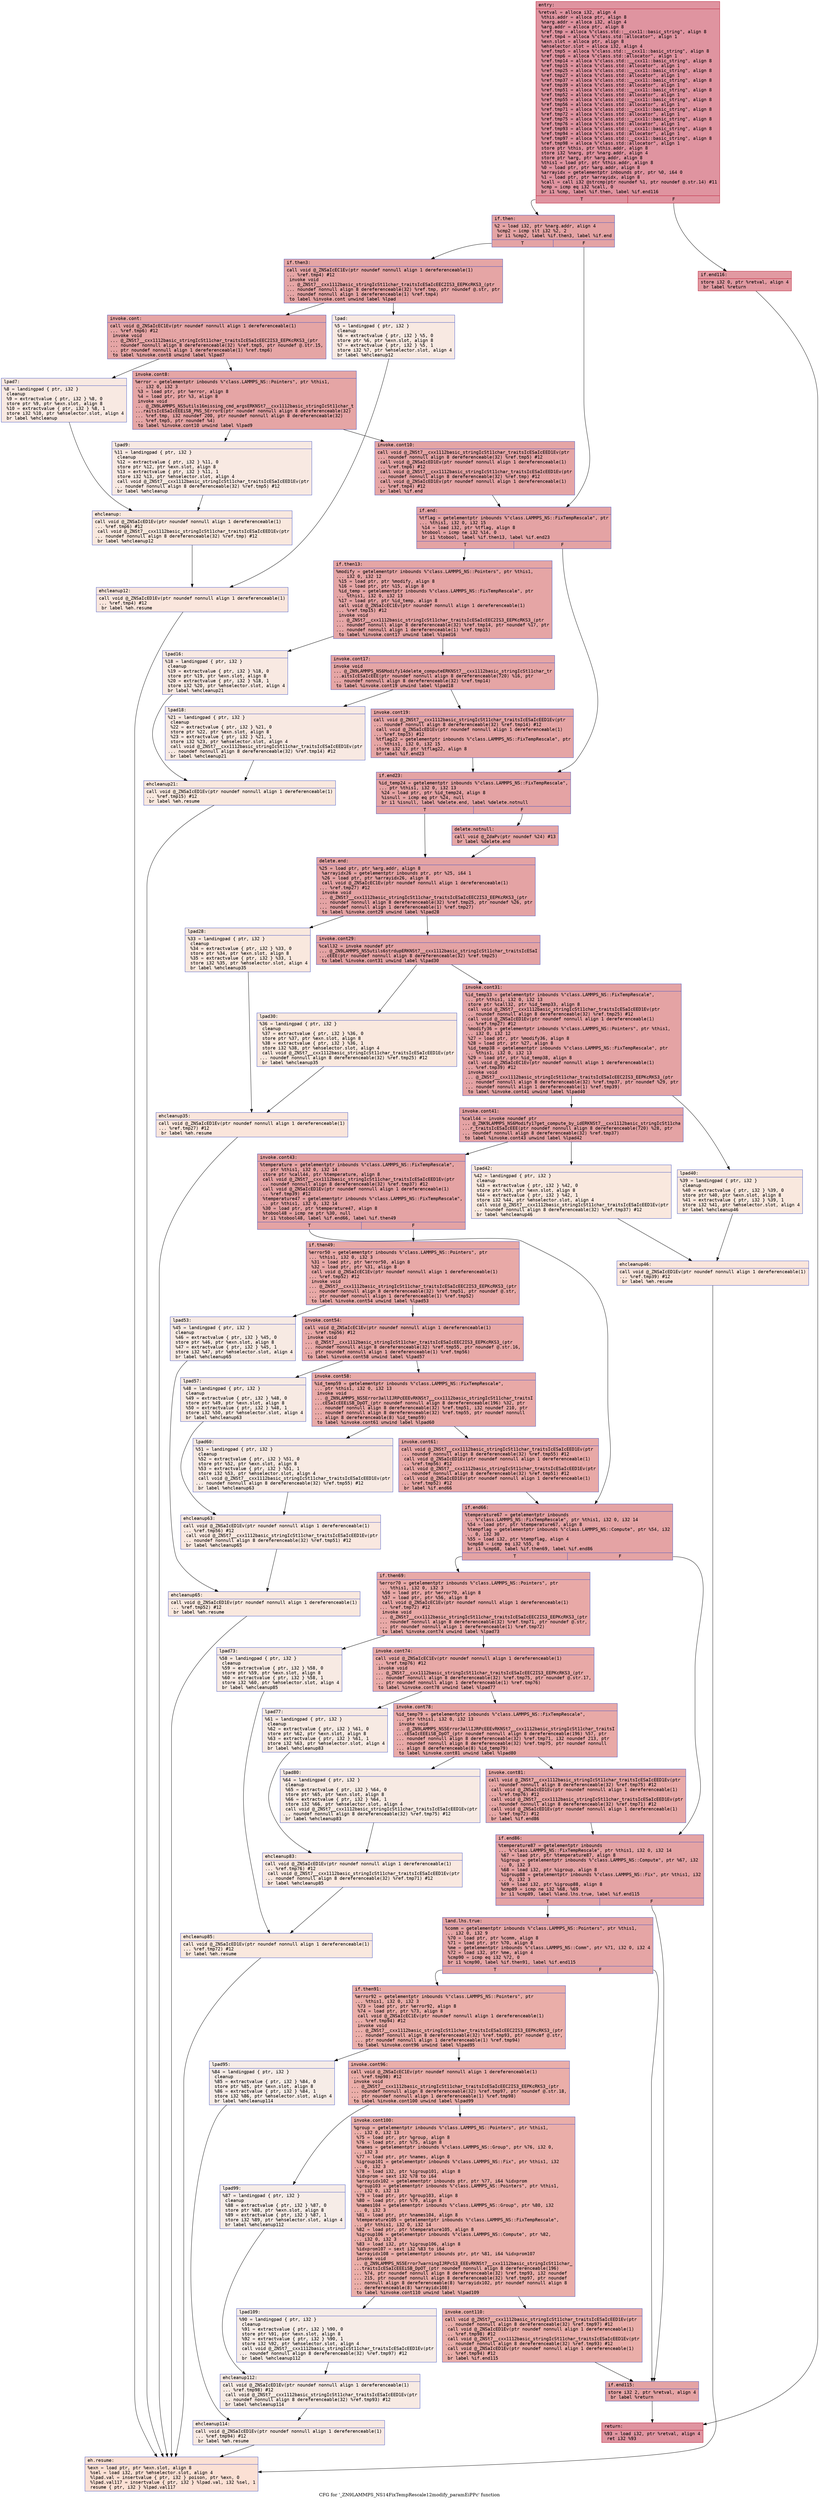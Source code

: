 digraph "CFG for '_ZN9LAMMPS_NS14FixTempRescale12modify_paramEiPPc' function" {
	label="CFG for '_ZN9LAMMPS_NS14FixTempRescale12modify_paramEiPPc' function";

	Node0x55b88c2d0140 [shape=record,color="#b70d28ff", style=filled, fillcolor="#b70d2870" fontname="Courier",label="{entry:\l|  %retval = alloca i32, align 4\l  %this.addr = alloca ptr, align 8\l  %narg.addr = alloca i32, align 4\l  %arg.addr = alloca ptr, align 8\l  %ref.tmp = alloca %\"class.std::__cxx11::basic_string\", align 8\l  %ref.tmp4 = alloca %\"class.std::allocator\", align 1\l  %exn.slot = alloca ptr, align 8\l  %ehselector.slot = alloca i32, align 4\l  %ref.tmp5 = alloca %\"class.std::__cxx11::basic_string\", align 8\l  %ref.tmp6 = alloca %\"class.std::allocator\", align 1\l  %ref.tmp14 = alloca %\"class.std::__cxx11::basic_string\", align 8\l  %ref.tmp15 = alloca %\"class.std::allocator\", align 1\l  %ref.tmp25 = alloca %\"class.std::__cxx11::basic_string\", align 8\l  %ref.tmp27 = alloca %\"class.std::allocator\", align 1\l  %ref.tmp37 = alloca %\"class.std::__cxx11::basic_string\", align 8\l  %ref.tmp39 = alloca %\"class.std::allocator\", align 1\l  %ref.tmp51 = alloca %\"class.std::__cxx11::basic_string\", align 8\l  %ref.tmp52 = alloca %\"class.std::allocator\", align 1\l  %ref.tmp55 = alloca %\"class.std::__cxx11::basic_string\", align 8\l  %ref.tmp56 = alloca %\"class.std::allocator\", align 1\l  %ref.tmp71 = alloca %\"class.std::__cxx11::basic_string\", align 8\l  %ref.tmp72 = alloca %\"class.std::allocator\", align 1\l  %ref.tmp75 = alloca %\"class.std::__cxx11::basic_string\", align 8\l  %ref.tmp76 = alloca %\"class.std::allocator\", align 1\l  %ref.tmp93 = alloca %\"class.std::__cxx11::basic_string\", align 8\l  %ref.tmp94 = alloca %\"class.std::allocator\", align 1\l  %ref.tmp97 = alloca %\"class.std::__cxx11::basic_string\", align 8\l  %ref.tmp98 = alloca %\"class.std::allocator\", align 1\l  store ptr %this, ptr %this.addr, align 8\l  store i32 %narg, ptr %narg.addr, align 4\l  store ptr %arg, ptr %arg.addr, align 8\l  %this1 = load ptr, ptr %this.addr, align 8\l  %0 = load ptr, ptr %arg.addr, align 8\l  %arrayidx = getelementptr inbounds ptr, ptr %0, i64 0\l  %1 = load ptr, ptr %arrayidx, align 8\l  %call = call i32 @strcmp(ptr noundef %1, ptr noundef @.str.14) #11\l  %cmp = icmp eq i32 %call, 0\l  br i1 %cmp, label %if.then, label %if.end116\l|{<s0>T|<s1>F}}"];
	Node0x55b88c2d0140:s0 -> Node0x55b88c2ad070[tooltip="entry -> if.then\nProbability 37.50%" ];
	Node0x55b88c2d0140:s1 -> Node0x55b88c2ad0e0[tooltip="entry -> if.end116\nProbability 62.50%" ];
	Node0x55b88c2ad070 [shape=record,color="#3d50c3ff", style=filled, fillcolor="#c32e3170" fontname="Courier",label="{if.then:\l|  %2 = load i32, ptr %narg.addr, align 4\l  %cmp2 = icmp slt i32 %2, 2\l  br i1 %cmp2, label %if.then3, label %if.end\l|{<s0>T|<s1>F}}"];
	Node0x55b88c2ad070:s0 -> Node0x55b88c2ad340[tooltip="if.then -> if.then3\nProbability 50.00%" ];
	Node0x55b88c2ad070:s1 -> Node0x55b88c2ad3c0[tooltip="if.then -> if.end\nProbability 50.00%" ];
	Node0x55b88c2ad340 [shape=record,color="#3d50c3ff", style=filled, fillcolor="#c5333470" fontname="Courier",label="{if.then3:\l|  call void @_ZNSaIcEC1Ev(ptr noundef nonnull align 1 dereferenceable(1)\l... %ref.tmp4) #12\l  invoke void\l... @_ZNSt7__cxx1112basic_stringIcSt11char_traitsIcESaIcEEC2IS3_EEPKcRKS3_(ptr\l... noundef nonnull align 8 dereferenceable(32) %ref.tmp, ptr noundef @.str, ptr\l... noundef nonnull align 1 dereferenceable(1) %ref.tmp4)\l          to label %invoke.cont unwind label %lpad\l}"];
	Node0x55b88c2ad340 -> Node0x55b88c2ad660[tooltip="if.then3 -> invoke.cont\nProbability 100.00%" ];
	Node0x55b88c2ad340 -> Node0x55b88c2ad6e0[tooltip="if.then3 -> lpad\nProbability 0.00%" ];
	Node0x55b88c2ad660 [shape=record,color="#3d50c3ff", style=filled, fillcolor="#c5333470" fontname="Courier",label="{invoke.cont:\l|  call void @_ZNSaIcEC1Ev(ptr noundef nonnull align 1 dereferenceable(1)\l... %ref.tmp6) #12\l  invoke void\l... @_ZNSt7__cxx1112basic_stringIcSt11char_traitsIcESaIcEEC2IS3_EEPKcRKS3_(ptr\l... noundef nonnull align 8 dereferenceable(32) %ref.tmp5, ptr noundef @.str.15,\l... ptr noundef nonnull align 1 dereferenceable(1) %ref.tmp6)\l          to label %invoke.cont8 unwind label %lpad7\l}"];
	Node0x55b88c2ad660 -> Node0x55b88c2ada00[tooltip="invoke.cont -> invoke.cont8\nProbability 100.00%" ];
	Node0x55b88c2ad660 -> Node0x55b88c2ada50[tooltip="invoke.cont -> lpad7\nProbability 0.00%" ];
	Node0x55b88c2ada00 [shape=record,color="#3d50c3ff", style=filled, fillcolor="#c5333470" fontname="Courier",label="{invoke.cont8:\l|  %error = getelementptr inbounds %\"class.LAMMPS_NS::Pointers\", ptr %this1,\l... i32 0, i32 3\l  %3 = load ptr, ptr %error, align 8\l  %4 = load ptr, ptr %3, align 8\l  invoke void\l... @_ZN9LAMMPS_NS5utils16missing_cmd_argsERKNSt7__cxx1112basic_stringIcSt11char_t\l...raitsIcESaIcEEEiS8_PNS_5ErrorE(ptr noundef nonnull align 8 dereferenceable(32)\l... %ref.tmp, i32 noundef 200, ptr noundef nonnull align 8 dereferenceable(32)\l... %ref.tmp5, ptr noundef %4)\l          to label %invoke.cont10 unwind label %lpad9\l}"];
	Node0x55b88c2ada00 -> Node0x55b88c2ad9b0[tooltip="invoke.cont8 -> invoke.cont10\nProbability 100.00%" ];
	Node0x55b88c2ada00 -> Node0x55b88c2adef0[tooltip="invoke.cont8 -> lpad9\nProbability 0.00%" ];
	Node0x55b88c2ad9b0 [shape=record,color="#3d50c3ff", style=filled, fillcolor="#c5333470" fontname="Courier",label="{invoke.cont10:\l|  call void @_ZNSt7__cxx1112basic_stringIcSt11char_traitsIcESaIcEED1Ev(ptr\l... noundef nonnull align 8 dereferenceable(32) %ref.tmp5) #12\l  call void @_ZNSaIcED1Ev(ptr noundef nonnull align 1 dereferenceable(1)\l... %ref.tmp6) #12\l  call void @_ZNSt7__cxx1112basic_stringIcSt11char_traitsIcESaIcEED1Ev(ptr\l... noundef nonnull align 8 dereferenceable(32) %ref.tmp) #12\l  call void @_ZNSaIcED1Ev(ptr noundef nonnull align 1 dereferenceable(1)\l... %ref.tmp4) #12\l  br label %if.end\l}"];
	Node0x55b88c2ad9b0 -> Node0x55b88c2ad3c0[tooltip="invoke.cont10 -> if.end\nProbability 100.00%" ];
	Node0x55b88c2ad6e0 [shape=record,color="#3d50c3ff", style=filled, fillcolor="#efcebd70" fontname="Courier",label="{lpad:\l|  %5 = landingpad \{ ptr, i32 \}\l          cleanup\l  %6 = extractvalue \{ ptr, i32 \} %5, 0\l  store ptr %6, ptr %exn.slot, align 8\l  %7 = extractvalue \{ ptr, i32 \} %5, 1\l  store i32 %7, ptr %ehselector.slot, align 4\l  br label %ehcleanup12\l}"];
	Node0x55b88c2ad6e0 -> Node0x55b88c2ae8b0[tooltip="lpad -> ehcleanup12\nProbability 100.00%" ];
	Node0x55b88c2ada50 [shape=record,color="#3d50c3ff", style=filled, fillcolor="#efcebd70" fontname="Courier",label="{lpad7:\l|  %8 = landingpad \{ ptr, i32 \}\l          cleanup\l  %9 = extractvalue \{ ptr, i32 \} %8, 0\l  store ptr %9, ptr %exn.slot, align 8\l  %10 = extractvalue \{ ptr, i32 \} %8, 1\l  store i32 %10, ptr %ehselector.slot, align 4\l  br label %ehcleanup\l}"];
	Node0x55b88c2ada50 -> Node0x55b88c2768f0[tooltip="lpad7 -> ehcleanup\nProbability 100.00%" ];
	Node0x55b88c2adef0 [shape=record,color="#3d50c3ff", style=filled, fillcolor="#efcebd70" fontname="Courier",label="{lpad9:\l|  %11 = landingpad \{ ptr, i32 \}\l          cleanup\l  %12 = extractvalue \{ ptr, i32 \} %11, 0\l  store ptr %12, ptr %exn.slot, align 8\l  %13 = extractvalue \{ ptr, i32 \} %11, 1\l  store i32 %13, ptr %ehselector.slot, align 4\l  call void @_ZNSt7__cxx1112basic_stringIcSt11char_traitsIcESaIcEED1Ev(ptr\l... noundef nonnull align 8 dereferenceable(32) %ref.tmp5) #12\l  br label %ehcleanup\l}"];
	Node0x55b88c2adef0 -> Node0x55b88c2768f0[tooltip="lpad9 -> ehcleanup\nProbability 100.00%" ];
	Node0x55b88c2768f0 [shape=record,color="#3d50c3ff", style=filled, fillcolor="#f2cab570" fontname="Courier",label="{ehcleanup:\l|  call void @_ZNSaIcED1Ev(ptr noundef nonnull align 1 dereferenceable(1)\l... %ref.tmp6) #12\l  call void @_ZNSt7__cxx1112basic_stringIcSt11char_traitsIcESaIcEED1Ev(ptr\l... noundef nonnull align 8 dereferenceable(32) %ref.tmp) #12\l  br label %ehcleanup12\l}"];
	Node0x55b88c2768f0 -> Node0x55b88c2ae8b0[tooltip="ehcleanup -> ehcleanup12\nProbability 100.00%" ];
	Node0x55b88c2ae8b0 [shape=record,color="#3d50c3ff", style=filled, fillcolor="#f3c7b170" fontname="Courier",label="{ehcleanup12:\l|  call void @_ZNSaIcED1Ev(ptr noundef nonnull align 1 dereferenceable(1)\l... %ref.tmp4) #12\l  br label %eh.resume\l}"];
	Node0x55b88c2ae8b0 -> Node0x55b88c2af780[tooltip="ehcleanup12 -> eh.resume\nProbability 100.00%" ];
	Node0x55b88c2ad3c0 [shape=record,color="#3d50c3ff", style=filled, fillcolor="#c32e3170" fontname="Courier",label="{if.end:\l|  %tflag = getelementptr inbounds %\"class.LAMMPS_NS::FixTempRescale\", ptr\l... %this1, i32 0, i32 15\l  %14 = load i32, ptr %tflag, align 8\l  %tobool = icmp ne i32 %14, 0\l  br i1 %tobool, label %if.then13, label %if.end23\l|{<s0>T|<s1>F}}"];
	Node0x55b88c2ad3c0:s0 -> Node0x55b88c2af9b0[tooltip="if.end -> if.then13\nProbability 62.50%" ];
	Node0x55b88c2ad3c0:s1 -> Node0x55b88c2afa30[tooltip="if.end -> if.end23\nProbability 37.50%" ];
	Node0x55b88c2af9b0 [shape=record,color="#3d50c3ff", style=filled, fillcolor="#c5333470" fontname="Courier",label="{if.then13:\l|  %modify = getelementptr inbounds %\"class.LAMMPS_NS::Pointers\", ptr %this1,\l... i32 0, i32 12\l  %15 = load ptr, ptr %modify, align 8\l  %16 = load ptr, ptr %15, align 8\l  %id_temp = getelementptr inbounds %\"class.LAMMPS_NS::FixTempRescale\", ptr\l... %this1, i32 0, i32 13\l  %17 = load ptr, ptr %id_temp, align 8\l  call void @_ZNSaIcEC1Ev(ptr noundef nonnull align 1 dereferenceable(1)\l... %ref.tmp15) #12\l  invoke void\l... @_ZNSt7__cxx1112basic_stringIcSt11char_traitsIcESaIcEEC2IS3_EEPKcRKS3_(ptr\l... noundef nonnull align 8 dereferenceable(32) %ref.tmp14, ptr noundef %17, ptr\l... noundef nonnull align 1 dereferenceable(1) %ref.tmp15)\l          to label %invoke.cont17 unwind label %lpad16\l}"];
	Node0x55b88c2af9b0 -> Node0x55b88c2affa0[tooltip="if.then13 -> invoke.cont17\nProbability 100.00%" ];
	Node0x55b88c2af9b0 -> Node0x55b88c2b0020[tooltip="if.then13 -> lpad16\nProbability 0.00%" ];
	Node0x55b88c2affa0 [shape=record,color="#3d50c3ff", style=filled, fillcolor="#c5333470" fontname="Courier",label="{invoke.cont17:\l|  invoke void\l... @_ZN9LAMMPS_NS6Modify14delete_computeERKNSt7__cxx1112basic_stringIcSt11char_tr\l...aitsIcESaIcEEE(ptr noundef nonnull align 8 dereferenceable(720) %16, ptr\l... noundef nonnull align 8 dereferenceable(32) %ref.tmp14)\l          to label %invoke.cont19 unwind label %lpad18\l}"];
	Node0x55b88c2affa0 -> Node0x55b88c2aff50[tooltip="invoke.cont17 -> invoke.cont19\nProbability 100.00%" ];
	Node0x55b88c2affa0 -> Node0x55b88c2df060[tooltip="invoke.cont17 -> lpad18\nProbability 0.00%" ];
	Node0x55b88c2aff50 [shape=record,color="#3d50c3ff", style=filled, fillcolor="#c5333470" fontname="Courier",label="{invoke.cont19:\l|  call void @_ZNSt7__cxx1112basic_stringIcSt11char_traitsIcESaIcEED1Ev(ptr\l... noundef nonnull align 8 dereferenceable(32) %ref.tmp14) #12\l  call void @_ZNSaIcED1Ev(ptr noundef nonnull align 1 dereferenceable(1)\l... %ref.tmp15) #12\l  %tflag22 = getelementptr inbounds %\"class.LAMMPS_NS::FixTempRescale\", ptr\l... %this1, i32 0, i32 15\l  store i32 0, ptr %tflag22, align 8\l  br label %if.end23\l}"];
	Node0x55b88c2aff50 -> Node0x55b88c2afa30[tooltip="invoke.cont19 -> if.end23\nProbability 100.00%" ];
	Node0x55b88c2b0020 [shape=record,color="#3d50c3ff", style=filled, fillcolor="#efcebd70" fontname="Courier",label="{lpad16:\l|  %18 = landingpad \{ ptr, i32 \}\l          cleanup\l  %19 = extractvalue \{ ptr, i32 \} %18, 0\l  store ptr %19, ptr %exn.slot, align 8\l  %20 = extractvalue \{ ptr, i32 \} %18, 1\l  store i32 %20, ptr %ehselector.slot, align 4\l  br label %ehcleanup21\l}"];
	Node0x55b88c2b0020 -> Node0x55b88c2df840[tooltip="lpad16 -> ehcleanup21\nProbability 100.00%" ];
	Node0x55b88c2df060 [shape=record,color="#3d50c3ff", style=filled, fillcolor="#efcebd70" fontname="Courier",label="{lpad18:\l|  %21 = landingpad \{ ptr, i32 \}\l          cleanup\l  %22 = extractvalue \{ ptr, i32 \} %21, 0\l  store ptr %22, ptr %exn.slot, align 8\l  %23 = extractvalue \{ ptr, i32 \} %21, 1\l  store i32 %23, ptr %ehselector.slot, align 4\l  call void @_ZNSt7__cxx1112basic_stringIcSt11char_traitsIcESaIcEED1Ev(ptr\l... noundef nonnull align 8 dereferenceable(32) %ref.tmp14) #12\l  br label %ehcleanup21\l}"];
	Node0x55b88c2df060 -> Node0x55b88c2df840[tooltip="lpad18 -> ehcleanup21\nProbability 100.00%" ];
	Node0x55b88c2df840 [shape=record,color="#3d50c3ff", style=filled, fillcolor="#f2cab570" fontname="Courier",label="{ehcleanup21:\l|  call void @_ZNSaIcED1Ev(ptr noundef nonnull align 1 dereferenceable(1)\l... %ref.tmp15) #12\l  br label %eh.resume\l}"];
	Node0x55b88c2df840 -> Node0x55b88c2af780[tooltip="ehcleanup21 -> eh.resume\nProbability 100.00%" ];
	Node0x55b88c2afa30 [shape=record,color="#3d50c3ff", style=filled, fillcolor="#c32e3170" fontname="Courier",label="{if.end23:\l|  %id_temp24 = getelementptr inbounds %\"class.LAMMPS_NS::FixTempRescale\",\l... ptr %this1, i32 0, i32 13\l  %24 = load ptr, ptr %id_temp24, align 8\l  %isnull = icmp eq ptr %24, null\l  br i1 %isnull, label %delete.end, label %delete.notnull\l|{<s0>T|<s1>F}}"];
	Node0x55b88c2afa30:s0 -> Node0x55b88c2e0030[tooltip="if.end23 -> delete.end\nProbability 37.50%" ];
	Node0x55b88c2afa30:s1 -> Node0x55b88c2e00b0[tooltip="if.end23 -> delete.notnull\nProbability 62.50%" ];
	Node0x55b88c2e00b0 [shape=record,color="#3d50c3ff", style=filled, fillcolor="#c5333470" fontname="Courier",label="{delete.notnull:\l|  call void @_ZdaPv(ptr noundef %24) #13\l  br label %delete.end\l}"];
	Node0x55b88c2e00b0 -> Node0x55b88c2e0030[tooltip="delete.notnull -> delete.end\nProbability 100.00%" ];
	Node0x55b88c2e0030 [shape=record,color="#3d50c3ff", style=filled, fillcolor="#c32e3170" fontname="Courier",label="{delete.end:\l|  %25 = load ptr, ptr %arg.addr, align 8\l  %arrayidx26 = getelementptr inbounds ptr, ptr %25, i64 1\l  %26 = load ptr, ptr %arrayidx26, align 8\l  call void @_ZNSaIcEC1Ev(ptr noundef nonnull align 1 dereferenceable(1)\l... %ref.tmp27) #12\l  invoke void\l... @_ZNSt7__cxx1112basic_stringIcSt11char_traitsIcESaIcEEC2IS3_EEPKcRKS3_(ptr\l... noundef nonnull align 8 dereferenceable(32) %ref.tmp25, ptr noundef %26, ptr\l... noundef nonnull align 1 dereferenceable(1) %ref.tmp27)\l          to label %invoke.cont29 unwind label %lpad28\l}"];
	Node0x55b88c2e0030 -> Node0x55b88c2e06b0[tooltip="delete.end -> invoke.cont29\nProbability 100.00%" ];
	Node0x55b88c2e0030 -> Node0x55b88c2e0730[tooltip="delete.end -> lpad28\nProbability 0.00%" ];
	Node0x55b88c2e06b0 [shape=record,color="#3d50c3ff", style=filled, fillcolor="#c32e3170" fontname="Courier",label="{invoke.cont29:\l|  %call32 = invoke noundef ptr\l... @_ZN9LAMMPS_NS5utils6strdupERKNSt7__cxx1112basic_stringIcSt11char_traitsIcESaI\l...cEEE(ptr noundef nonnull align 8 dereferenceable(32) %ref.tmp25)\l          to label %invoke.cont31 unwind label %lpad30\l}"];
	Node0x55b88c2e06b0 -> Node0x55b88c2e0660[tooltip="invoke.cont29 -> invoke.cont31\nProbability 100.00%" ];
	Node0x55b88c2e06b0 -> Node0x55b88c2e0960[tooltip="invoke.cont29 -> lpad30\nProbability 0.00%" ];
	Node0x55b88c2e0660 [shape=record,color="#3d50c3ff", style=filled, fillcolor="#c32e3170" fontname="Courier",label="{invoke.cont31:\l|  %id_temp33 = getelementptr inbounds %\"class.LAMMPS_NS::FixTempRescale\",\l... ptr %this1, i32 0, i32 13\l  store ptr %call32, ptr %id_temp33, align 8\l  call void @_ZNSt7__cxx1112basic_stringIcSt11char_traitsIcESaIcEED1Ev(ptr\l... noundef nonnull align 8 dereferenceable(32) %ref.tmp25) #12\l  call void @_ZNSaIcED1Ev(ptr noundef nonnull align 1 dereferenceable(1)\l... %ref.tmp27) #12\l  %modify36 = getelementptr inbounds %\"class.LAMMPS_NS::Pointers\", ptr %this1,\l... i32 0, i32 12\l  %27 = load ptr, ptr %modify36, align 8\l  %28 = load ptr, ptr %27, align 8\l  %id_temp38 = getelementptr inbounds %\"class.LAMMPS_NS::FixTempRescale\", ptr\l... %this1, i32 0, i32 13\l  %29 = load ptr, ptr %id_temp38, align 8\l  call void @_ZNSaIcEC1Ev(ptr noundef nonnull align 1 dereferenceable(1)\l... %ref.tmp39) #12\l  invoke void\l... @_ZNSt7__cxx1112basic_stringIcSt11char_traitsIcESaIcEEC2IS3_EEPKcRKS3_(ptr\l... noundef nonnull align 8 dereferenceable(32) %ref.tmp37, ptr noundef %29, ptr\l... noundef nonnull align 1 dereferenceable(1) %ref.tmp39)\l          to label %invoke.cont41 unwind label %lpad40\l}"];
	Node0x55b88c2e0660 -> Node0x55b88c2e1290[tooltip="invoke.cont31 -> invoke.cont41\nProbability 100.00%" ];
	Node0x55b88c2e0660 -> Node0x55b88c2e1310[tooltip="invoke.cont31 -> lpad40\nProbability 0.00%" ];
	Node0x55b88c2e1290 [shape=record,color="#3d50c3ff", style=filled, fillcolor="#c32e3170" fontname="Courier",label="{invoke.cont41:\l|  %call44 = invoke noundef ptr\l... @_ZNK9LAMMPS_NS6Modify17get_compute_by_idERKNSt7__cxx1112basic_stringIcSt11cha\l...r_traitsIcESaIcEEE(ptr noundef nonnull align 8 dereferenceable(720) %28, ptr\l... noundef nonnull align 8 dereferenceable(32) %ref.tmp37)\l          to label %invoke.cont43 unwind label %lpad42\l}"];
	Node0x55b88c2e1290 -> Node0x55b88c2e1240[tooltip="invoke.cont41 -> invoke.cont43\nProbability 100.00%" ];
	Node0x55b88c2e1290 -> Node0x55b88c2e15b0[tooltip="invoke.cont41 -> lpad42\nProbability 0.00%" ];
	Node0x55b88c2e1240 [shape=record,color="#3d50c3ff", style=filled, fillcolor="#c32e3170" fontname="Courier",label="{invoke.cont43:\l|  %temperature = getelementptr inbounds %\"class.LAMMPS_NS::FixTempRescale\",\l... ptr %this1, i32 0, i32 14\l  store ptr %call44, ptr %temperature, align 8\l  call void @_ZNSt7__cxx1112basic_stringIcSt11char_traitsIcESaIcEED1Ev(ptr\l... noundef nonnull align 8 dereferenceable(32) %ref.tmp37) #12\l  call void @_ZNSaIcED1Ev(ptr noundef nonnull align 1 dereferenceable(1)\l... %ref.tmp39) #12\l  %temperature47 = getelementptr inbounds %\"class.LAMMPS_NS::FixTempRescale\",\l... ptr %this1, i32 0, i32 14\l  %30 = load ptr, ptr %temperature47, align 8\l  %tobool48 = icmp ne ptr %30, null\l  br i1 %tobool48, label %if.end66, label %if.then49\l|{<s0>T|<s1>F}}"];
	Node0x55b88c2e1240:s0 -> Node0x55b88c2e1dc0[tooltip="invoke.cont43 -> if.end66\nProbability 62.50%" ];
	Node0x55b88c2e1240:s1 -> Node0x55b88c2e1e40[tooltip="invoke.cont43 -> if.then49\nProbability 37.50%" ];
	Node0x55b88c2e1e40 [shape=record,color="#3d50c3ff", style=filled, fillcolor="#ca3b3770" fontname="Courier",label="{if.then49:\l|  %error50 = getelementptr inbounds %\"class.LAMMPS_NS::Pointers\", ptr\l... %this1, i32 0, i32 3\l  %31 = load ptr, ptr %error50, align 8\l  %32 = load ptr, ptr %31, align 8\l  call void @_ZNSaIcEC1Ev(ptr noundef nonnull align 1 dereferenceable(1)\l... %ref.tmp52) #12\l  invoke void\l... @_ZNSt7__cxx1112basic_stringIcSt11char_traitsIcESaIcEEC2IS3_EEPKcRKS3_(ptr\l... noundef nonnull align 8 dereferenceable(32) %ref.tmp51, ptr noundef @.str,\l... ptr noundef nonnull align 1 dereferenceable(1) %ref.tmp52)\l          to label %invoke.cont54 unwind label %lpad53\l}"];
	Node0x55b88c2e1e40 -> Node0x55b88c2e22b0[tooltip="if.then49 -> invoke.cont54\nProbability 100.00%" ];
	Node0x55b88c2e1e40 -> Node0x55b88c2e2330[tooltip="if.then49 -> lpad53\nProbability 0.00%" ];
	Node0x55b88c2e22b0 [shape=record,color="#3d50c3ff", style=filled, fillcolor="#ca3b3770" fontname="Courier",label="{invoke.cont54:\l|  call void @_ZNSaIcEC1Ev(ptr noundef nonnull align 1 dereferenceable(1)\l... %ref.tmp56) #12\l  invoke void\l... @_ZNSt7__cxx1112basic_stringIcSt11char_traitsIcESaIcEEC2IS3_EEPKcRKS3_(ptr\l... noundef nonnull align 8 dereferenceable(32) %ref.tmp55, ptr noundef @.str.16,\l... ptr noundef nonnull align 1 dereferenceable(1) %ref.tmp56)\l          to label %invoke.cont58 unwind label %lpad57\l}"];
	Node0x55b88c2e22b0 -> Node0x55b88c2e26b0[tooltip="invoke.cont54 -> invoke.cont58\nProbability 100.00%" ];
	Node0x55b88c2e22b0 -> Node0x55b88c2e2700[tooltip="invoke.cont54 -> lpad57\nProbability 0.00%" ];
	Node0x55b88c2e26b0 [shape=record,color="#3d50c3ff", style=filled, fillcolor="#ca3b3770" fontname="Courier",label="{invoke.cont58:\l|  %id_temp59 = getelementptr inbounds %\"class.LAMMPS_NS::FixTempRescale\",\l... ptr %this1, i32 0, i32 13\l  invoke void\l... @_ZN9LAMMPS_NS5Error3allIJRPcEEEvRKNSt7__cxx1112basic_stringIcSt11char_traitsI\l...cESaIcEEEiSB_DpOT_(ptr noundef nonnull align 8 dereferenceable(196) %32, ptr\l... noundef nonnull align 8 dereferenceable(32) %ref.tmp51, i32 noundef 210, ptr\l... noundef nonnull align 8 dereferenceable(32) %ref.tmp55, ptr noundef nonnull\l... align 8 dereferenceable(8) %id_temp59)\l          to label %invoke.cont61 unwind label %lpad60\l}"];
	Node0x55b88c2e26b0 -> Node0x55b88c2e2660[tooltip="invoke.cont58 -> invoke.cont61\nProbability 100.00%" ];
	Node0x55b88c2e26b0 -> Node0x55b88c2e2ab0[tooltip="invoke.cont58 -> lpad60\nProbability 0.00%" ];
	Node0x55b88c2e2660 [shape=record,color="#3d50c3ff", style=filled, fillcolor="#ca3b3770" fontname="Courier",label="{invoke.cont61:\l|  call void @_ZNSt7__cxx1112basic_stringIcSt11char_traitsIcESaIcEED1Ev(ptr\l... noundef nonnull align 8 dereferenceable(32) %ref.tmp55) #12\l  call void @_ZNSaIcED1Ev(ptr noundef nonnull align 1 dereferenceable(1)\l... %ref.tmp56) #12\l  call void @_ZNSt7__cxx1112basic_stringIcSt11char_traitsIcESaIcEED1Ev(ptr\l... noundef nonnull align 8 dereferenceable(32) %ref.tmp51) #12\l  call void @_ZNSaIcED1Ev(ptr noundef nonnull align 1 dereferenceable(1)\l... %ref.tmp52) #12\l  br label %if.end66\l}"];
	Node0x55b88c2e2660 -> Node0x55b88c2e1dc0[tooltip="invoke.cont61 -> if.end66\nProbability 100.00%" ];
	Node0x55b88c2e0730 [shape=record,color="#3d50c3ff", style=filled, fillcolor="#f2cab570" fontname="Courier",label="{lpad28:\l|  %33 = landingpad \{ ptr, i32 \}\l          cleanup\l  %34 = extractvalue \{ ptr, i32 \} %33, 0\l  store ptr %34, ptr %exn.slot, align 8\l  %35 = extractvalue \{ ptr, i32 \} %33, 1\l  store i32 %35, ptr %ehselector.slot, align 4\l  br label %ehcleanup35\l}"];
	Node0x55b88c2e0730 -> Node0x55b88c2e33e0[tooltip="lpad28 -> ehcleanup35\nProbability 100.00%" ];
	Node0x55b88c2e0960 [shape=record,color="#3d50c3ff", style=filled, fillcolor="#f2cab570" fontname="Courier",label="{lpad30:\l|  %36 = landingpad \{ ptr, i32 \}\l          cleanup\l  %37 = extractvalue \{ ptr, i32 \} %36, 0\l  store ptr %37, ptr %exn.slot, align 8\l  %38 = extractvalue \{ ptr, i32 \} %36, 1\l  store i32 %38, ptr %ehselector.slot, align 4\l  call void @_ZNSt7__cxx1112basic_stringIcSt11char_traitsIcESaIcEED1Ev(ptr\l... noundef nonnull align 8 dereferenceable(32) %ref.tmp25) #12\l  br label %ehcleanup35\l}"];
	Node0x55b88c2e0960 -> Node0x55b88c2e33e0[tooltip="lpad30 -> ehcleanup35\nProbability 100.00%" ];
	Node0x55b88c2e33e0 [shape=record,color="#3d50c3ff", style=filled, fillcolor="#f4c5ad70" fontname="Courier",label="{ehcleanup35:\l|  call void @_ZNSaIcED1Ev(ptr noundef nonnull align 1 dereferenceable(1)\l... %ref.tmp27) #12\l  br label %eh.resume\l}"];
	Node0x55b88c2e33e0 -> Node0x55b88c2af780[tooltip="ehcleanup35 -> eh.resume\nProbability 100.00%" ];
	Node0x55b88c2e1310 [shape=record,color="#3d50c3ff", style=filled, fillcolor="#f2cab570" fontname="Courier",label="{lpad40:\l|  %39 = landingpad \{ ptr, i32 \}\l          cleanup\l  %40 = extractvalue \{ ptr, i32 \} %39, 0\l  store ptr %40, ptr %exn.slot, align 8\l  %41 = extractvalue \{ ptr, i32 \} %39, 1\l  store i32 %41, ptr %ehselector.slot, align 4\l  br label %ehcleanup46\l}"];
	Node0x55b88c2e1310 -> Node0x55b88c2e3c60[tooltip="lpad40 -> ehcleanup46\nProbability 100.00%" ];
	Node0x55b88c2e15b0 [shape=record,color="#3d50c3ff", style=filled, fillcolor="#f2cab570" fontname="Courier",label="{lpad42:\l|  %42 = landingpad \{ ptr, i32 \}\l          cleanup\l  %43 = extractvalue \{ ptr, i32 \} %42, 0\l  store ptr %43, ptr %exn.slot, align 8\l  %44 = extractvalue \{ ptr, i32 \} %42, 1\l  store i32 %44, ptr %ehselector.slot, align 4\l  call void @_ZNSt7__cxx1112basic_stringIcSt11char_traitsIcESaIcEED1Ev(ptr\l... noundef nonnull align 8 dereferenceable(32) %ref.tmp37) #12\l  br label %ehcleanup46\l}"];
	Node0x55b88c2e15b0 -> Node0x55b88c2e3c60[tooltip="lpad42 -> ehcleanup46\nProbability 100.00%" ];
	Node0x55b88c2e3c60 [shape=record,color="#3d50c3ff", style=filled, fillcolor="#f4c5ad70" fontname="Courier",label="{ehcleanup46:\l|  call void @_ZNSaIcED1Ev(ptr noundef nonnull align 1 dereferenceable(1)\l... %ref.tmp39) #12\l  br label %eh.resume\l}"];
	Node0x55b88c2e3c60 -> Node0x55b88c2af780[tooltip="ehcleanup46 -> eh.resume\nProbability 100.00%" ];
	Node0x55b88c2e2330 [shape=record,color="#3d50c3ff", style=filled, fillcolor="#eed0c070" fontname="Courier",label="{lpad53:\l|  %45 = landingpad \{ ptr, i32 \}\l          cleanup\l  %46 = extractvalue \{ ptr, i32 \} %45, 0\l  store ptr %46, ptr %exn.slot, align 8\l  %47 = extractvalue \{ ptr, i32 \} %45, 1\l  store i32 %47, ptr %ehselector.slot, align 4\l  br label %ehcleanup65\l}"];
	Node0x55b88c2e2330 -> Node0x55b88c2e4d60[tooltip="lpad53 -> ehcleanup65\nProbability 100.00%" ];
	Node0x55b88c2e2700 [shape=record,color="#3d50c3ff", style=filled, fillcolor="#eed0c070" fontname="Courier",label="{lpad57:\l|  %48 = landingpad \{ ptr, i32 \}\l          cleanup\l  %49 = extractvalue \{ ptr, i32 \} %48, 0\l  store ptr %49, ptr %exn.slot, align 8\l  %50 = extractvalue \{ ptr, i32 \} %48, 1\l  store i32 %50, ptr %ehselector.slot, align 4\l  br label %ehcleanup63\l}"];
	Node0x55b88c2e2700 -> Node0x55b88c2aec20[tooltip="lpad57 -> ehcleanup63\nProbability 100.00%" ];
	Node0x55b88c2e2ab0 [shape=record,color="#3d50c3ff", style=filled, fillcolor="#eed0c070" fontname="Courier",label="{lpad60:\l|  %51 = landingpad \{ ptr, i32 \}\l          cleanup\l  %52 = extractvalue \{ ptr, i32 \} %51, 0\l  store ptr %52, ptr %exn.slot, align 8\l  %53 = extractvalue \{ ptr, i32 \} %51, 1\l  store i32 %53, ptr %ehselector.slot, align 4\l  call void @_ZNSt7__cxx1112basic_stringIcSt11char_traitsIcESaIcEED1Ev(ptr\l... noundef nonnull align 8 dereferenceable(32) %ref.tmp55) #12\l  br label %ehcleanup63\l}"];
	Node0x55b88c2e2ab0 -> Node0x55b88c2aec20[tooltip="lpad60 -> ehcleanup63\nProbability 100.00%" ];
	Node0x55b88c2aec20 [shape=record,color="#3d50c3ff", style=filled, fillcolor="#f1ccb870" fontname="Courier",label="{ehcleanup63:\l|  call void @_ZNSaIcED1Ev(ptr noundef nonnull align 1 dereferenceable(1)\l... %ref.tmp56) #12\l  call void @_ZNSt7__cxx1112basic_stringIcSt11char_traitsIcESaIcEED1Ev(ptr\l... noundef nonnull align 8 dereferenceable(32) %ref.tmp51) #12\l  br label %ehcleanup65\l}"];
	Node0x55b88c2aec20 -> Node0x55b88c2e4d60[tooltip="ehcleanup63 -> ehcleanup65\nProbability 100.00%" ];
	Node0x55b88c2e4d60 [shape=record,color="#3d50c3ff", style=filled, fillcolor="#f2cab570" fontname="Courier",label="{ehcleanup65:\l|  call void @_ZNSaIcED1Ev(ptr noundef nonnull align 1 dereferenceable(1)\l... %ref.tmp52) #12\l  br label %eh.resume\l}"];
	Node0x55b88c2e4d60 -> Node0x55b88c2af780[tooltip="ehcleanup65 -> eh.resume\nProbability 100.00%" ];
	Node0x55b88c2e1dc0 [shape=record,color="#3d50c3ff", style=filled, fillcolor="#c32e3170" fontname="Courier",label="{if.end66:\l|  %temperature67 = getelementptr inbounds\l... %\"class.LAMMPS_NS::FixTempRescale\", ptr %this1, i32 0, i32 14\l  %54 = load ptr, ptr %temperature67, align 8\l  %tempflag = getelementptr inbounds %\"class.LAMMPS_NS::Compute\", ptr %54, i32\l... 0, i32 30\l  %55 = load i32, ptr %tempflag, align 4\l  %cmp68 = icmp eq i32 %55, 0\l  br i1 %cmp68, label %if.then69, label %if.end86\l|{<s0>T|<s1>F}}"];
	Node0x55b88c2e1dc0:s0 -> Node0x55b88c2e63c0[tooltip="if.end66 -> if.then69\nProbability 37.50%" ];
	Node0x55b88c2e1dc0:s1 -> Node0x55b88c2e6440[tooltip="if.end66 -> if.end86\nProbability 62.50%" ];
	Node0x55b88c2e63c0 [shape=record,color="#3d50c3ff", style=filled, fillcolor="#ca3b3770" fontname="Courier",label="{if.then69:\l|  %error70 = getelementptr inbounds %\"class.LAMMPS_NS::Pointers\", ptr\l... %this1, i32 0, i32 3\l  %56 = load ptr, ptr %error70, align 8\l  %57 = load ptr, ptr %56, align 8\l  call void @_ZNSaIcEC1Ev(ptr noundef nonnull align 1 dereferenceable(1)\l... %ref.tmp72) #12\l  invoke void\l... @_ZNSt7__cxx1112basic_stringIcSt11char_traitsIcESaIcEEC2IS3_EEPKcRKS3_(ptr\l... noundef nonnull align 8 dereferenceable(32) %ref.tmp71, ptr noundef @.str,\l... ptr noundef nonnull align 1 dereferenceable(1) %ref.tmp72)\l          to label %invoke.cont74 unwind label %lpad73\l}"];
	Node0x55b88c2e63c0 -> Node0x55b88c2e68d0[tooltip="if.then69 -> invoke.cont74\nProbability 100.00%" ];
	Node0x55b88c2e63c0 -> Node0x55b88c2e6950[tooltip="if.then69 -> lpad73\nProbability 0.00%" ];
	Node0x55b88c2e68d0 [shape=record,color="#3d50c3ff", style=filled, fillcolor="#ca3b3770" fontname="Courier",label="{invoke.cont74:\l|  call void @_ZNSaIcEC1Ev(ptr noundef nonnull align 1 dereferenceable(1)\l... %ref.tmp76) #12\l  invoke void\l... @_ZNSt7__cxx1112basic_stringIcSt11char_traitsIcESaIcEEC2IS3_EEPKcRKS3_(ptr\l... noundef nonnull align 8 dereferenceable(32) %ref.tmp75, ptr noundef @.str.17,\l... ptr noundef nonnull align 1 dereferenceable(1) %ref.tmp76)\l          to label %invoke.cont78 unwind label %lpad77\l}"];
	Node0x55b88c2e68d0 -> Node0x55b88c2e6c70[tooltip="invoke.cont74 -> invoke.cont78\nProbability 100.00%" ];
	Node0x55b88c2e68d0 -> Node0x55b88c2e6cc0[tooltip="invoke.cont74 -> lpad77\nProbability 0.00%" ];
	Node0x55b88c2e6c70 [shape=record,color="#3d50c3ff", style=filled, fillcolor="#ca3b3770" fontname="Courier",label="{invoke.cont78:\l|  %id_temp79 = getelementptr inbounds %\"class.LAMMPS_NS::FixTempRescale\",\l... ptr %this1, i32 0, i32 13\l  invoke void\l... @_ZN9LAMMPS_NS5Error3allIJRPcEEEvRKNSt7__cxx1112basic_stringIcSt11char_traitsI\l...cESaIcEEEiSB_DpOT_(ptr noundef nonnull align 8 dereferenceable(196) %57, ptr\l... noundef nonnull align 8 dereferenceable(32) %ref.tmp71, i32 noundef 213, ptr\l... noundef nonnull align 8 dereferenceable(32) %ref.tmp75, ptr noundef nonnull\l... align 8 dereferenceable(8) %id_temp79)\l          to label %invoke.cont81 unwind label %lpad80\l}"];
	Node0x55b88c2e6c70 -> Node0x55b88c2e6c20[tooltip="invoke.cont78 -> invoke.cont81\nProbability 100.00%" ];
	Node0x55b88c2e6c70 -> Node0x55b88c2e70e0[tooltip="invoke.cont78 -> lpad80\nProbability 0.00%" ];
	Node0x55b88c2e6c20 [shape=record,color="#3d50c3ff", style=filled, fillcolor="#ca3b3770" fontname="Courier",label="{invoke.cont81:\l|  call void @_ZNSt7__cxx1112basic_stringIcSt11char_traitsIcESaIcEED1Ev(ptr\l... noundef nonnull align 8 dereferenceable(32) %ref.tmp75) #12\l  call void @_ZNSaIcED1Ev(ptr noundef nonnull align 1 dereferenceable(1)\l... %ref.tmp76) #12\l  call void @_ZNSt7__cxx1112basic_stringIcSt11char_traitsIcESaIcEED1Ev(ptr\l... noundef nonnull align 8 dereferenceable(32) %ref.tmp71) #12\l  call void @_ZNSaIcED1Ev(ptr noundef nonnull align 1 dereferenceable(1)\l... %ref.tmp72) #12\l  br label %if.end86\l}"];
	Node0x55b88c2e6c20 -> Node0x55b88c2e6440[tooltip="invoke.cont81 -> if.end86\nProbability 100.00%" ];
	Node0x55b88c2e6950 [shape=record,color="#3d50c3ff", style=filled, fillcolor="#eed0c070" fontname="Courier",label="{lpad73:\l|  %58 = landingpad \{ ptr, i32 \}\l          cleanup\l  %59 = extractvalue \{ ptr, i32 \} %58, 0\l  store ptr %59, ptr %exn.slot, align 8\l  %60 = extractvalue \{ ptr, i32 \} %58, 1\l  store i32 %60, ptr %ehselector.slot, align 4\l  br label %ehcleanup85\l}"];
	Node0x55b88c2e6950 -> Node0x55b88c2e7a80[tooltip="lpad73 -> ehcleanup85\nProbability 100.00%" ];
	Node0x55b88c2e6cc0 [shape=record,color="#3d50c3ff", style=filled, fillcolor="#eed0c070" fontname="Courier",label="{lpad77:\l|  %61 = landingpad \{ ptr, i32 \}\l          cleanup\l  %62 = extractvalue \{ ptr, i32 \} %61, 0\l  store ptr %62, ptr %exn.slot, align 8\l  %63 = extractvalue \{ ptr, i32 \} %61, 1\l  store i32 %63, ptr %ehselector.slot, align 4\l  br label %ehcleanup83\l}"];
	Node0x55b88c2e6cc0 -> Node0x55b88c2e7d80[tooltip="lpad77 -> ehcleanup83\nProbability 100.00%" ];
	Node0x55b88c2e70e0 [shape=record,color="#3d50c3ff", style=filled, fillcolor="#eed0c070" fontname="Courier",label="{lpad80:\l|  %64 = landingpad \{ ptr, i32 \}\l          cleanup\l  %65 = extractvalue \{ ptr, i32 \} %64, 0\l  store ptr %65, ptr %exn.slot, align 8\l  %66 = extractvalue \{ ptr, i32 \} %64, 1\l  store i32 %66, ptr %ehselector.slot, align 4\l  call void @_ZNSt7__cxx1112basic_stringIcSt11char_traitsIcESaIcEED1Ev(ptr\l... noundef nonnull align 8 dereferenceable(32) %ref.tmp75) #12\l  br label %ehcleanup83\l}"];
	Node0x55b88c2e70e0 -> Node0x55b88c2e7d80[tooltip="lpad80 -> ehcleanup83\nProbability 100.00%" ];
	Node0x55b88c2e7d80 [shape=record,color="#3d50c3ff", style=filled, fillcolor="#f1ccb870" fontname="Courier",label="{ehcleanup83:\l|  call void @_ZNSaIcED1Ev(ptr noundef nonnull align 1 dereferenceable(1)\l... %ref.tmp76) #12\l  call void @_ZNSt7__cxx1112basic_stringIcSt11char_traitsIcESaIcEED1Ev(ptr\l... noundef nonnull align 8 dereferenceable(32) %ref.tmp71) #12\l  br label %ehcleanup85\l}"];
	Node0x55b88c2e7d80 -> Node0x55b88c2e7a80[tooltip="ehcleanup83 -> ehcleanup85\nProbability 100.00%" ];
	Node0x55b88c2e7a80 [shape=record,color="#3d50c3ff", style=filled, fillcolor="#f2cab570" fontname="Courier",label="{ehcleanup85:\l|  call void @_ZNSaIcED1Ev(ptr noundef nonnull align 1 dereferenceable(1)\l... %ref.tmp72) #12\l  br label %eh.resume\l}"];
	Node0x55b88c2e7a80 -> Node0x55b88c2af780[tooltip="ehcleanup85 -> eh.resume\nProbability 100.00%" ];
	Node0x55b88c2e6440 [shape=record,color="#3d50c3ff", style=filled, fillcolor="#c32e3170" fontname="Courier",label="{if.end86:\l|  %temperature87 = getelementptr inbounds\l... %\"class.LAMMPS_NS::FixTempRescale\", ptr %this1, i32 0, i32 14\l  %67 = load ptr, ptr %temperature87, align 8\l  %igroup = getelementptr inbounds %\"class.LAMMPS_NS::Compute\", ptr %67, i32\l... 0, i32 3\l  %68 = load i32, ptr %igroup, align 8\l  %igroup88 = getelementptr inbounds %\"class.LAMMPS_NS::Fix\", ptr %this1, i32\l... 0, i32 3\l  %69 = load i32, ptr %igroup88, align 8\l  %cmp89 = icmp ne i32 %68, %69\l  br i1 %cmp89, label %land.lhs.true, label %if.end115\l|{<s0>T|<s1>F}}"];
	Node0x55b88c2e6440:s0 -> Node0x55b88c2e8ba0[tooltip="if.end86 -> land.lhs.true\nProbability 50.00%" ];
	Node0x55b88c2e6440:s1 -> Node0x55b88c2e8c20[tooltip="if.end86 -> if.end115\nProbability 50.00%" ];
	Node0x55b88c2e8ba0 [shape=record,color="#3d50c3ff", style=filled, fillcolor="#c5333470" fontname="Courier",label="{land.lhs.true:\l|  %comm = getelementptr inbounds %\"class.LAMMPS_NS::Pointers\", ptr %this1,\l... i32 0, i32 9\l  %70 = load ptr, ptr %comm, align 8\l  %71 = load ptr, ptr %70, align 8\l  %me = getelementptr inbounds %\"class.LAMMPS_NS::Comm\", ptr %71, i32 0, i32 4\l  %72 = load i32, ptr %me, align 4\l  %cmp90 = icmp eq i32 %72, 0\l  br i1 %cmp90, label %if.then91, label %if.end115\l|{<s0>T|<s1>F}}"];
	Node0x55b88c2e8ba0:s0 -> Node0x55b88c2e9170[tooltip="land.lhs.true -> if.then91\nProbability 37.50%" ];
	Node0x55b88c2e8ba0:s1 -> Node0x55b88c2e8c20[tooltip="land.lhs.true -> if.end115\nProbability 62.50%" ];
	Node0x55b88c2e9170 [shape=record,color="#3d50c3ff", style=filled, fillcolor="#d0473d70" fontname="Courier",label="{if.then91:\l|  %error92 = getelementptr inbounds %\"class.LAMMPS_NS::Pointers\", ptr\l... %this1, i32 0, i32 3\l  %73 = load ptr, ptr %error92, align 8\l  %74 = load ptr, ptr %73, align 8\l  call void @_ZNSaIcEC1Ev(ptr noundef nonnull align 1 dereferenceable(1)\l... %ref.tmp94) #12\l  invoke void\l... @_ZNSt7__cxx1112basic_stringIcSt11char_traitsIcESaIcEEC2IS3_EEPKcRKS3_(ptr\l... noundef nonnull align 8 dereferenceable(32) %ref.tmp93, ptr noundef @.str,\l... ptr noundef nonnull align 1 dereferenceable(1) %ref.tmp94)\l          to label %invoke.cont96 unwind label %lpad95\l}"];
	Node0x55b88c2e9170 -> Node0x55b88c2e9600[tooltip="if.then91 -> invoke.cont96\nProbability 100.00%" ];
	Node0x55b88c2e9170 -> Node0x55b88c2e9680[tooltip="if.then91 -> lpad95\nProbability 0.00%" ];
	Node0x55b88c2e9600 [shape=record,color="#3d50c3ff", style=filled, fillcolor="#d0473d70" fontname="Courier",label="{invoke.cont96:\l|  call void @_ZNSaIcEC1Ev(ptr noundef nonnull align 1 dereferenceable(1)\l... %ref.tmp98) #12\l  invoke void\l... @_ZNSt7__cxx1112basic_stringIcSt11char_traitsIcESaIcEEC2IS3_EEPKcRKS3_(ptr\l... noundef nonnull align 8 dereferenceable(32) %ref.tmp97, ptr noundef @.str.18,\l... ptr noundef nonnull align 1 dereferenceable(1) %ref.tmp98)\l          to label %invoke.cont100 unwind label %lpad99\l}"];
	Node0x55b88c2e9600 -> Node0x55b88c2e99a0[tooltip="invoke.cont96 -> invoke.cont100\nProbability 100.00%" ];
	Node0x55b88c2e9600 -> Node0x55b88c2e99f0[tooltip="invoke.cont96 -> lpad99\nProbability 0.00%" ];
	Node0x55b88c2e99a0 [shape=record,color="#3d50c3ff", style=filled, fillcolor="#d0473d70" fontname="Courier",label="{invoke.cont100:\l|  %group = getelementptr inbounds %\"class.LAMMPS_NS::Pointers\", ptr %this1,\l... i32 0, i32 13\l  %75 = load ptr, ptr %group, align 8\l  %76 = load ptr, ptr %75, align 8\l  %names = getelementptr inbounds %\"class.LAMMPS_NS::Group\", ptr %76, i32 0,\l... i32 3\l  %77 = load ptr, ptr %names, align 8\l  %igroup101 = getelementptr inbounds %\"class.LAMMPS_NS::Fix\", ptr %this1, i32\l... 0, i32 3\l  %78 = load i32, ptr %igroup101, align 8\l  %idxprom = sext i32 %78 to i64\l  %arrayidx102 = getelementptr inbounds ptr, ptr %77, i64 %idxprom\l  %group103 = getelementptr inbounds %\"class.LAMMPS_NS::Pointers\", ptr %this1,\l... i32 0, i32 13\l  %79 = load ptr, ptr %group103, align 8\l  %80 = load ptr, ptr %79, align 8\l  %names104 = getelementptr inbounds %\"class.LAMMPS_NS::Group\", ptr %80, i32\l... 0, i32 3\l  %81 = load ptr, ptr %names104, align 8\l  %temperature105 = getelementptr inbounds %\"class.LAMMPS_NS::FixTempRescale\",\l... ptr %this1, i32 0, i32 14\l  %82 = load ptr, ptr %temperature105, align 8\l  %igroup106 = getelementptr inbounds %\"class.LAMMPS_NS::Compute\", ptr %82,\l... i32 0, i32 3\l  %83 = load i32, ptr %igroup106, align 8\l  %idxprom107 = sext i32 %83 to i64\l  %arrayidx108 = getelementptr inbounds ptr, ptr %81, i64 %idxprom107\l  invoke void\l... @_ZN9LAMMPS_NS5Error7warningIJRPcS3_EEEvRKNSt7__cxx1112basic_stringIcSt11char_\l...traitsIcESaIcEEEiSB_DpOT_(ptr noundef nonnull align 8 dereferenceable(196)\l... %74, ptr noundef nonnull align 8 dereferenceable(32) %ref.tmp93, i32 noundef\l... 215, ptr noundef nonnull align 8 dereferenceable(32) %ref.tmp97, ptr noundef\l... nonnull align 8 dereferenceable(8) %arrayidx102, ptr noundef nonnull align 8\l... dereferenceable(8) %arrayidx108)\l          to label %invoke.cont110 unwind label %lpad109\l}"];
	Node0x55b88c2e99a0 -> Node0x55b88c2e9950[tooltip="invoke.cont100 -> invoke.cont110\nProbability 100.00%" ];
	Node0x55b88c2e99a0 -> Node0x55b88c2eaaa0[tooltip="invoke.cont100 -> lpad109\nProbability 0.00%" ];
	Node0x55b88c2e9950 [shape=record,color="#3d50c3ff", style=filled, fillcolor="#d0473d70" fontname="Courier",label="{invoke.cont110:\l|  call void @_ZNSt7__cxx1112basic_stringIcSt11char_traitsIcESaIcEED1Ev(ptr\l... noundef nonnull align 8 dereferenceable(32) %ref.tmp97) #12\l  call void @_ZNSaIcED1Ev(ptr noundef nonnull align 1 dereferenceable(1)\l... %ref.tmp98) #12\l  call void @_ZNSt7__cxx1112basic_stringIcSt11char_traitsIcESaIcEED1Ev(ptr\l... noundef nonnull align 8 dereferenceable(32) %ref.tmp93) #12\l  call void @_ZNSaIcED1Ev(ptr noundef nonnull align 1 dereferenceable(1)\l... %ref.tmp94) #12\l  br label %if.end115\l}"];
	Node0x55b88c2e9950 -> Node0x55b88c2e8c20[tooltip="invoke.cont110 -> if.end115\nProbability 100.00%" ];
	Node0x55b88c2e9680 [shape=record,color="#3d50c3ff", style=filled, fillcolor="#ead5c970" fontname="Courier",label="{lpad95:\l|  %84 = landingpad \{ ptr, i32 \}\l          cleanup\l  %85 = extractvalue \{ ptr, i32 \} %84, 0\l  store ptr %85, ptr %exn.slot, align 8\l  %86 = extractvalue \{ ptr, i32 \} %84, 1\l  store i32 %86, ptr %ehselector.slot, align 4\l  br label %ehcleanup114\l}"];
	Node0x55b88c2e9680 -> Node0x55b88c2eb580[tooltip="lpad95 -> ehcleanup114\nProbability 100.00%" ];
	Node0x55b88c2e99f0 [shape=record,color="#3d50c3ff", style=filled, fillcolor="#ead5c970" fontname="Courier",label="{lpad99:\l|  %87 = landingpad \{ ptr, i32 \}\l          cleanup\l  %88 = extractvalue \{ ptr, i32 \} %87, 0\l  store ptr %88, ptr %exn.slot, align 8\l  %89 = extractvalue \{ ptr, i32 \} %87, 1\l  store i32 %89, ptr %ehselector.slot, align 4\l  br label %ehcleanup112\l}"];
	Node0x55b88c2e99f0 -> Node0x55b88c2eb8f0[tooltip="lpad99 -> ehcleanup112\nProbability 100.00%" ];
	Node0x55b88c2eaaa0 [shape=record,color="#3d50c3ff", style=filled, fillcolor="#ead5c970" fontname="Courier",label="{lpad109:\l|  %90 = landingpad \{ ptr, i32 \}\l          cleanup\l  %91 = extractvalue \{ ptr, i32 \} %90, 0\l  store ptr %91, ptr %exn.slot, align 8\l  %92 = extractvalue \{ ptr, i32 \} %90, 1\l  store i32 %92, ptr %ehselector.slot, align 4\l  call void @_ZNSt7__cxx1112basic_stringIcSt11char_traitsIcESaIcEED1Ev(ptr\l... noundef nonnull align 8 dereferenceable(32) %ref.tmp97) #12\l  br label %ehcleanup112\l}"];
	Node0x55b88c2eaaa0 -> Node0x55b88c2eb8f0[tooltip="lpad109 -> ehcleanup112\nProbability 100.00%" ];
	Node0x55b88c2eb8f0 [shape=record,color="#3d50c3ff", style=filled, fillcolor="#eed0c070" fontname="Courier",label="{ehcleanup112:\l|  call void @_ZNSaIcED1Ev(ptr noundef nonnull align 1 dereferenceable(1)\l... %ref.tmp98) #12\l  call void @_ZNSt7__cxx1112basic_stringIcSt11char_traitsIcESaIcEED1Ev(ptr\l... noundef nonnull align 8 dereferenceable(32) %ref.tmp93) #12\l  br label %ehcleanup114\l}"];
	Node0x55b88c2eb8f0 -> Node0x55b88c2eb580[tooltip="ehcleanup112 -> ehcleanup114\nProbability 100.00%" ];
	Node0x55b88c2eb580 [shape=record,color="#3d50c3ff", style=filled, fillcolor="#efcebd70" fontname="Courier",label="{ehcleanup114:\l|  call void @_ZNSaIcED1Ev(ptr noundef nonnull align 1 dereferenceable(1)\l... %ref.tmp94) #12\l  br label %eh.resume\l}"];
	Node0x55b88c2eb580 -> Node0x55b88c2af780[tooltip="ehcleanup114 -> eh.resume\nProbability 100.00%" ];
	Node0x55b88c2e8c20 [shape=record,color="#3d50c3ff", style=filled, fillcolor="#c32e3170" fontname="Courier",label="{if.end115:\l|  store i32 2, ptr %retval, align 4\l  br label %return\l}"];
	Node0x55b88c2e8c20 -> Node0x55b88c2ec310[tooltip="if.end115 -> return\nProbability 100.00%" ];
	Node0x55b88c2ad0e0 [shape=record,color="#b70d28ff", style=filled, fillcolor="#bb1b2c70" fontname="Courier",label="{if.end116:\l|  store i32 0, ptr %retval, align 4\l  br label %return\l}"];
	Node0x55b88c2ad0e0 -> Node0x55b88c2ec310[tooltip="if.end116 -> return\nProbability 100.00%" ];
	Node0x55b88c2ec310 [shape=record,color="#b70d28ff", style=filled, fillcolor="#b70d2870" fontname="Courier",label="{return:\l|  %93 = load i32, ptr %retval, align 4\l  ret i32 %93\l}"];
	Node0x55b88c2af780 [shape=record,color="#3d50c3ff", style=filled, fillcolor="#f7b99e70" fontname="Courier",label="{eh.resume:\l|  %exn = load ptr, ptr %exn.slot, align 8\l  %sel = load i32, ptr %ehselector.slot, align 4\l  %lpad.val = insertvalue \{ ptr, i32 \} poison, ptr %exn, 0\l  %lpad.val117 = insertvalue \{ ptr, i32 \} %lpad.val, i32 %sel, 1\l  resume \{ ptr, i32 \} %lpad.val117\l}"];
}

